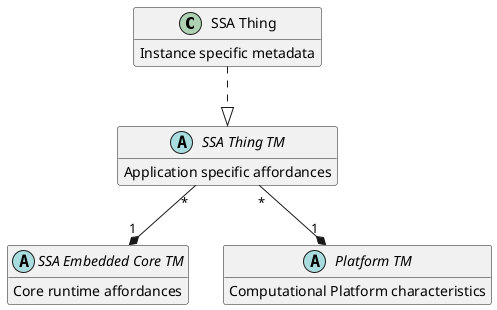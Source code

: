 @startuml

class "SSA Thing" as ssat {
        Instance specific metadata
    }

abstract class "SSA Thing TM" as ttm {
        Application specific affordances
    }

abstract class "SSA Embedded Core TM" as rtm {
        Core runtime affordances
    }

abstract class "Platform TM" as ptm {
        Computational Platform characteristics
    }

ttm "*" --* "1" ptm
ttm "*" --* "1" rtm

ssat ..|> ttm


hide empty members

@enduml
